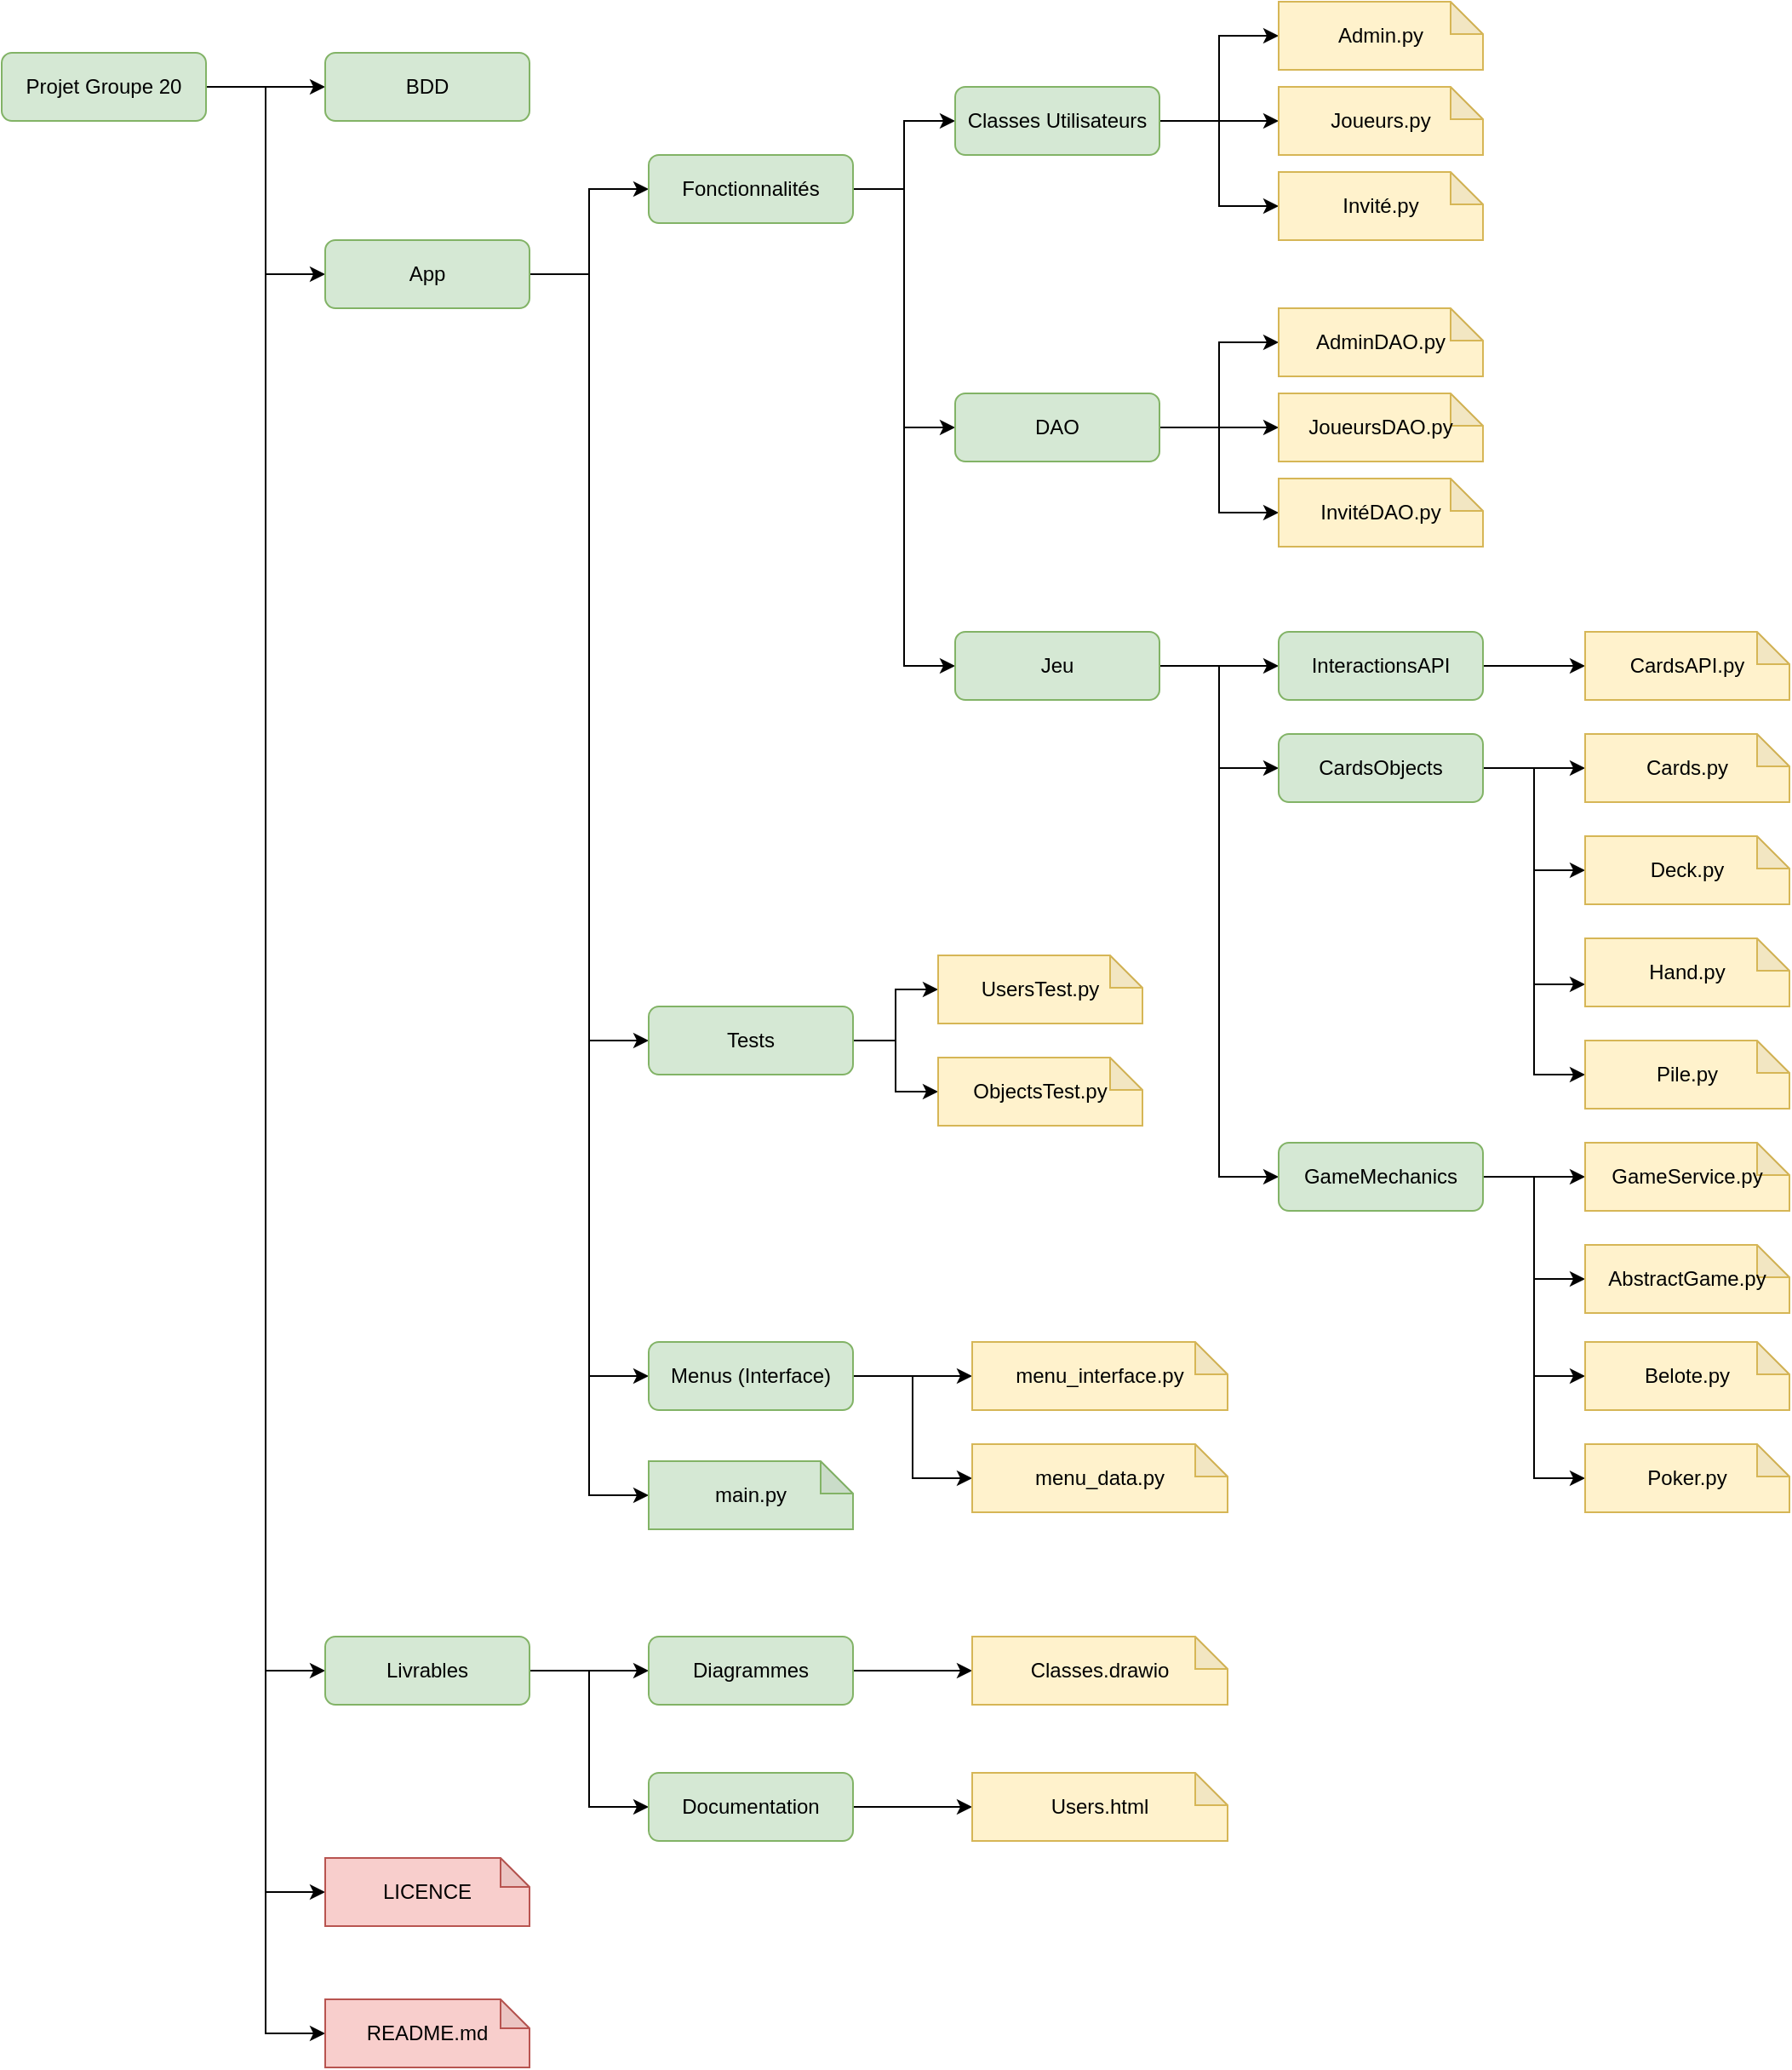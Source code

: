 <mxfile version="13.7.7" type="gitlab">
  <diagram id="L78k47U69HLxivYjufpT" name="Page-1">
    <mxGraphModel dx="1422" dy="833" grid="1" gridSize="10" guides="1" tooltips="1" connect="1" arrows="1" fold="1" page="1" pageScale="1" pageWidth="1169" pageHeight="1654" math="0" shadow="0">
      <root>
        <mxCell id="0" />
        <mxCell id="1" parent="0" />
        <mxCell id="8Qk3gI1zRfMAFnqxJvFZ-7" style="edgeStyle=orthogonalEdgeStyle;rounded=0;orthogonalLoop=1;jettySize=auto;html=1;exitX=1;exitY=0.5;exitDx=0;exitDy=0;entryX=0;entryY=0.5;entryDx=0;entryDy=0;" parent="1" source="8Qk3gI1zRfMAFnqxJvFZ-1" target="8Qk3gI1zRfMAFnqxJvFZ-2" edge="1">
          <mxGeometry relative="1" as="geometry" />
        </mxCell>
        <mxCell id="8Qk3gI1zRfMAFnqxJvFZ-8" style="edgeStyle=orthogonalEdgeStyle;rounded=0;orthogonalLoop=1;jettySize=auto;html=1;exitX=1;exitY=0.5;exitDx=0;exitDy=0;entryX=0;entryY=0.5;entryDx=0;entryDy=0;" parent="1" source="8Qk3gI1zRfMAFnqxJvFZ-1" target="8Qk3gI1zRfMAFnqxJvFZ-3" edge="1">
          <mxGeometry relative="1" as="geometry" />
        </mxCell>
        <mxCell id="8Qk3gI1zRfMAFnqxJvFZ-9" style="edgeStyle=orthogonalEdgeStyle;rounded=0;orthogonalLoop=1;jettySize=auto;html=1;exitX=1;exitY=0.5;exitDx=0;exitDy=0;entryX=0;entryY=0.5;entryDx=0;entryDy=0;" parent="1" source="8Qk3gI1zRfMAFnqxJvFZ-1" target="8Qk3gI1zRfMAFnqxJvFZ-4" edge="1">
          <mxGeometry relative="1" as="geometry" />
        </mxCell>
        <mxCell id="8Qk3gI1zRfMAFnqxJvFZ-20" style="edgeStyle=orthogonalEdgeStyle;rounded=0;orthogonalLoop=1;jettySize=auto;html=1;exitX=1;exitY=0.5;exitDx=0;exitDy=0;entryX=0;entryY=0.5;entryDx=0;entryDy=0;entryPerimeter=0;" parent="1" source="8Qk3gI1zRfMAFnqxJvFZ-1" target="8Qk3gI1zRfMAFnqxJvFZ-19" edge="1">
          <mxGeometry relative="1" as="geometry" />
        </mxCell>
        <mxCell id="3epC_5tGNAp-iQS2bgfX-2" style="edgeStyle=orthogonalEdgeStyle;rounded=0;orthogonalLoop=1;jettySize=auto;html=1;exitX=1;exitY=0.5;exitDx=0;exitDy=0;entryX=0;entryY=0.5;entryDx=0;entryDy=0;entryPerimeter=0;" edge="1" parent="1" source="8Qk3gI1zRfMAFnqxJvFZ-1" target="3epC_5tGNAp-iQS2bgfX-1">
          <mxGeometry relative="1" as="geometry" />
        </mxCell>
        <mxCell id="8Qk3gI1zRfMAFnqxJvFZ-1" value="Projet Groupe 20" style="rounded=1;whiteSpace=wrap;html=1;fillColor=#d5e8d4;strokeColor=#82b366;" parent="1" vertex="1">
          <mxGeometry x="50" y="70" width="120" height="40" as="geometry" />
        </mxCell>
        <mxCell id="8Qk3gI1zRfMAFnqxJvFZ-2" value="BDD" style="rounded=1;whiteSpace=wrap;html=1;fillColor=#d5e8d4;strokeColor=#82b366;" parent="1" vertex="1">
          <mxGeometry x="240" y="70" width="120" height="40" as="geometry" />
        </mxCell>
        <mxCell id="8Qk3gI1zRfMAFnqxJvFZ-21" style="edgeStyle=orthogonalEdgeStyle;rounded=0;orthogonalLoop=1;jettySize=auto;html=1;exitX=1;exitY=0.5;exitDx=0;exitDy=0;entryX=0;entryY=0.5;entryDx=0;entryDy=0;" parent="1" source="8Qk3gI1zRfMAFnqxJvFZ-3" target="8Qk3gI1zRfMAFnqxJvFZ-12" edge="1">
          <mxGeometry relative="1" as="geometry" />
        </mxCell>
        <mxCell id="8Qk3gI1zRfMAFnqxJvFZ-24" style="edgeStyle=orthogonalEdgeStyle;rounded=0;orthogonalLoop=1;jettySize=auto;html=1;exitX=1;exitY=0.5;exitDx=0;exitDy=0;entryX=0;entryY=0.5;entryDx=0;entryDy=0;" parent="1" source="8Qk3gI1zRfMAFnqxJvFZ-3" target="8Qk3gI1zRfMAFnqxJvFZ-16" edge="1">
          <mxGeometry relative="1" as="geometry" />
        </mxCell>
        <mxCell id="8Qk3gI1zRfMAFnqxJvFZ-25" style="edgeStyle=orthogonalEdgeStyle;rounded=0;orthogonalLoop=1;jettySize=auto;html=1;exitX=1;exitY=0.5;exitDx=0;exitDy=0;entryX=0;entryY=0.5;entryDx=0;entryDy=0;entryPerimeter=0;" parent="1" source="8Qk3gI1zRfMAFnqxJvFZ-3" target="8Qk3gI1zRfMAFnqxJvFZ-17" edge="1">
          <mxGeometry relative="1" as="geometry" />
        </mxCell>
        <mxCell id="8Qk3gI1zRfMAFnqxJvFZ-28" style="edgeStyle=orthogonalEdgeStyle;rounded=0;orthogonalLoop=1;jettySize=auto;html=1;exitX=1;exitY=0.5;exitDx=0;exitDy=0;entryX=0;entryY=0.5;entryDx=0;entryDy=0;" parent="1" source="8Qk3gI1zRfMAFnqxJvFZ-3" target="8Qk3gI1zRfMAFnqxJvFZ-14" edge="1">
          <mxGeometry relative="1" as="geometry" />
        </mxCell>
        <mxCell id="8Qk3gI1zRfMAFnqxJvFZ-3" value="App" style="rounded=1;whiteSpace=wrap;html=1;fillColor=#d5e8d4;strokeColor=#82b366;" parent="1" vertex="1">
          <mxGeometry x="240" y="180" width="120" height="40" as="geometry" />
        </mxCell>
        <mxCell id="8Qk3gI1zRfMAFnqxJvFZ-10" style="edgeStyle=orthogonalEdgeStyle;rounded=0;orthogonalLoop=1;jettySize=auto;html=1;exitX=1;exitY=0.5;exitDx=0;exitDy=0;entryX=0;entryY=0.5;entryDx=0;entryDy=0;" parent="1" source="8Qk3gI1zRfMAFnqxJvFZ-4" target="8Qk3gI1zRfMAFnqxJvFZ-5" edge="1">
          <mxGeometry relative="1" as="geometry" />
        </mxCell>
        <mxCell id="8Qk3gI1zRfMAFnqxJvFZ-11" style="edgeStyle=orthogonalEdgeStyle;rounded=0;orthogonalLoop=1;jettySize=auto;html=1;exitX=1;exitY=0.5;exitDx=0;exitDy=0;entryX=0;entryY=0.5;entryDx=0;entryDy=0;" parent="1" source="8Qk3gI1zRfMAFnqxJvFZ-4" target="8Qk3gI1zRfMAFnqxJvFZ-6" edge="1">
          <mxGeometry relative="1" as="geometry" />
        </mxCell>
        <mxCell id="8Qk3gI1zRfMAFnqxJvFZ-4" value="Livrables" style="rounded=1;whiteSpace=wrap;html=1;fillColor=#d5e8d4;strokeColor=#82b366;" parent="1" vertex="1">
          <mxGeometry x="240" y="1000" width="120" height="40" as="geometry" />
        </mxCell>
        <mxCell id="8Qk3gI1zRfMAFnqxJvFZ-43" style="edgeStyle=orthogonalEdgeStyle;rounded=0;orthogonalLoop=1;jettySize=auto;html=1;exitX=1;exitY=0.5;exitDx=0;exitDy=0;entryX=0;entryY=0.5;entryDx=0;entryDy=0;entryPerimeter=0;" parent="1" source="8Qk3gI1zRfMAFnqxJvFZ-5" target="8Qk3gI1zRfMAFnqxJvFZ-42" edge="1">
          <mxGeometry relative="1" as="geometry" />
        </mxCell>
        <mxCell id="8Qk3gI1zRfMAFnqxJvFZ-5" value="Diagrammes" style="rounded=1;whiteSpace=wrap;html=1;fillColor=#d5e8d4;strokeColor=#82b366;" parent="1" vertex="1">
          <mxGeometry x="430" y="1000" width="120" height="40" as="geometry" />
        </mxCell>
        <mxCell id="8Qk3gI1zRfMAFnqxJvFZ-45" style="edgeStyle=orthogonalEdgeStyle;rounded=0;orthogonalLoop=1;jettySize=auto;html=1;exitX=1;exitY=0.5;exitDx=0;exitDy=0;entryX=0;entryY=0.5;entryDx=0;entryDy=0;entryPerimeter=0;" parent="1" source="8Qk3gI1zRfMAFnqxJvFZ-6" target="8Qk3gI1zRfMAFnqxJvFZ-44" edge="1">
          <mxGeometry relative="1" as="geometry" />
        </mxCell>
        <mxCell id="8Qk3gI1zRfMAFnqxJvFZ-6" value="Documentation" style="rounded=1;whiteSpace=wrap;html=1;fillColor=#d5e8d4;strokeColor=#82b366;" parent="1" vertex="1">
          <mxGeometry x="430" y="1080" width="120" height="40" as="geometry" />
        </mxCell>
        <mxCell id="3epC_5tGNAp-iQS2bgfX-10" style="edgeStyle=orthogonalEdgeStyle;rounded=0;orthogonalLoop=1;jettySize=auto;html=1;exitX=1;exitY=0.5;exitDx=0;exitDy=0;entryX=0;entryY=0.5;entryDx=0;entryDy=0;" edge="1" parent="1" source="8Qk3gI1zRfMAFnqxJvFZ-12" target="3epC_5tGNAp-iQS2bgfX-6">
          <mxGeometry relative="1" as="geometry" />
        </mxCell>
        <mxCell id="3epC_5tGNAp-iQS2bgfX-12" style="edgeStyle=orthogonalEdgeStyle;rounded=0;orthogonalLoop=1;jettySize=auto;html=1;exitX=1;exitY=0.5;exitDx=0;exitDy=0;entryX=0;entryY=0.5;entryDx=0;entryDy=0;" edge="1" parent="1" source="8Qk3gI1zRfMAFnqxJvFZ-12" target="3epC_5tGNAp-iQS2bgfX-11">
          <mxGeometry relative="1" as="geometry" />
        </mxCell>
        <mxCell id="3epC_5tGNAp-iQS2bgfX-24" style="edgeStyle=orthogonalEdgeStyle;rounded=0;orthogonalLoop=1;jettySize=auto;html=1;exitX=1;exitY=0.5;exitDx=0;exitDy=0;entryX=0;entryY=0.5;entryDx=0;entryDy=0;" edge="1" parent="1" source="8Qk3gI1zRfMAFnqxJvFZ-12" target="3epC_5tGNAp-iQS2bgfX-21">
          <mxGeometry relative="1" as="geometry" />
        </mxCell>
        <mxCell id="8Qk3gI1zRfMAFnqxJvFZ-12" value="Fonctionnalités" style="rounded=1;whiteSpace=wrap;html=1;fillColor=#d5e8d4;strokeColor=#82b366;" parent="1" vertex="1">
          <mxGeometry x="430" y="130" width="120" height="40" as="geometry" />
        </mxCell>
        <mxCell id="3epC_5tGNAp-iQS2bgfX-51" style="edgeStyle=orthogonalEdgeStyle;rounded=0;orthogonalLoop=1;jettySize=auto;html=1;exitX=1;exitY=0.5;exitDx=0;exitDy=0;entryX=0;entryY=0.5;entryDx=0;entryDy=0;entryPerimeter=0;" edge="1" parent="1" source="8Qk3gI1zRfMAFnqxJvFZ-14" target="3epC_5tGNAp-iQS2bgfX-49">
          <mxGeometry relative="1" as="geometry" />
        </mxCell>
        <mxCell id="3epC_5tGNAp-iQS2bgfX-52" style="edgeStyle=orthogonalEdgeStyle;rounded=0;orthogonalLoop=1;jettySize=auto;html=1;exitX=1;exitY=0.5;exitDx=0;exitDy=0;entryX=0;entryY=0.5;entryDx=0;entryDy=0;entryPerimeter=0;" edge="1" parent="1" source="8Qk3gI1zRfMAFnqxJvFZ-14" target="3epC_5tGNAp-iQS2bgfX-50">
          <mxGeometry relative="1" as="geometry" />
        </mxCell>
        <mxCell id="8Qk3gI1zRfMAFnqxJvFZ-14" value="Tests" style="rounded=1;whiteSpace=wrap;html=1;fillColor=#d5e8d4;strokeColor=#82b366;" parent="1" vertex="1">
          <mxGeometry x="430" y="630" width="120" height="40" as="geometry" />
        </mxCell>
        <mxCell id="8Qk3gI1zRfMAFnqxJvFZ-34" style="edgeStyle=orthogonalEdgeStyle;rounded=0;orthogonalLoop=1;jettySize=auto;html=1;exitX=1;exitY=0.5;exitDx=0;exitDy=0;entryX=0;entryY=0.5;entryDx=0;entryDy=0;entryPerimeter=0;" parent="1" source="8Qk3gI1zRfMAFnqxJvFZ-16" target="8Qk3gI1zRfMAFnqxJvFZ-31" edge="1">
          <mxGeometry relative="1" as="geometry" />
        </mxCell>
        <mxCell id="8Qk3gI1zRfMAFnqxJvFZ-35" style="edgeStyle=orthogonalEdgeStyle;rounded=0;orthogonalLoop=1;jettySize=auto;html=1;exitX=1;exitY=0.5;exitDx=0;exitDy=0;entryX=0;entryY=0.5;entryDx=0;entryDy=0;entryPerimeter=0;" parent="1" source="8Qk3gI1zRfMAFnqxJvFZ-16" target="8Qk3gI1zRfMAFnqxJvFZ-33" edge="1">
          <mxGeometry relative="1" as="geometry" />
        </mxCell>
        <mxCell id="8Qk3gI1zRfMAFnqxJvFZ-16" value="Menus (Interface)" style="rounded=1;whiteSpace=wrap;html=1;fillColor=#d5e8d4;strokeColor=#82b366;" parent="1" vertex="1">
          <mxGeometry x="430" y="827" width="120" height="40" as="geometry" />
        </mxCell>
        <mxCell id="8Qk3gI1zRfMAFnqxJvFZ-17" value="main.py" style="shape=note;whiteSpace=wrap;html=1;backgroundOutline=1;darkOpacity=0.05;size=19;fillColor=#d5e8d4;strokeColor=#82b366;" parent="1" vertex="1">
          <mxGeometry x="430" y="897" width="120" height="40" as="geometry" />
        </mxCell>
        <mxCell id="8Qk3gI1zRfMAFnqxJvFZ-19" value="LICENCE" style="shape=note;whiteSpace=wrap;html=1;backgroundOutline=1;darkOpacity=0.05;size=17;fillColor=#f8cecc;strokeColor=#b85450;" parent="1" vertex="1">
          <mxGeometry x="240" y="1130" width="120" height="40" as="geometry" />
        </mxCell>
        <mxCell id="8Qk3gI1zRfMAFnqxJvFZ-31" value="menu_interface.py" style="shape=note;whiteSpace=wrap;html=1;backgroundOutline=1;darkOpacity=0.05;size=19;fillColor=#fff2cc;strokeColor=#d6b656;" parent="1" vertex="1">
          <mxGeometry x="620" y="827" width="150" height="40" as="geometry" />
        </mxCell>
        <mxCell id="8Qk3gI1zRfMAFnqxJvFZ-33" value="menu_data.py" style="shape=note;whiteSpace=wrap;html=1;backgroundOutline=1;darkOpacity=0.05;size=19;fillColor=#fff2cc;strokeColor=#d6b656;" parent="1" vertex="1">
          <mxGeometry x="620" y="887" width="150" height="40" as="geometry" />
        </mxCell>
        <mxCell id="8Qk3gI1zRfMAFnqxJvFZ-42" value="Classes.drawio" style="shape=note;whiteSpace=wrap;html=1;backgroundOutline=1;darkOpacity=0.05;size=19;fillColor=#fff2cc;strokeColor=#d6b656;" parent="1" vertex="1">
          <mxGeometry x="620" y="1000" width="150" height="40" as="geometry" />
        </mxCell>
        <mxCell id="8Qk3gI1zRfMAFnqxJvFZ-44" value="Users.html" style="shape=note;whiteSpace=wrap;html=1;backgroundOutline=1;darkOpacity=0.05;size=19;fillColor=#fff2cc;strokeColor=#d6b656;" parent="1" vertex="1">
          <mxGeometry x="620" y="1080" width="150" height="40" as="geometry" />
        </mxCell>
        <mxCell id="3epC_5tGNAp-iQS2bgfX-1" value="README.md" style="shape=note;whiteSpace=wrap;html=1;backgroundOutline=1;darkOpacity=0.05;size=17;fillColor=#f8cecc;strokeColor=#b85450;" vertex="1" parent="1">
          <mxGeometry x="240" y="1213" width="120" height="40" as="geometry" />
        </mxCell>
        <mxCell id="3epC_5tGNAp-iQS2bgfX-3" style="edgeStyle=orthogonalEdgeStyle;rounded=0;orthogonalLoop=1;jettySize=auto;html=1;exitX=1;exitY=0.5;exitDx=0;exitDy=0;entryX=0;entryY=0.5;entryDx=0;entryDy=0;entryPerimeter=0;" edge="1" parent="1" source="3epC_5tGNAp-iQS2bgfX-6" target="3epC_5tGNAp-iQS2bgfX-8">
          <mxGeometry relative="1" as="geometry">
            <mxPoint x="800" y="90" as="targetPoint" />
          </mxGeometry>
        </mxCell>
        <mxCell id="3epC_5tGNAp-iQS2bgfX-5" style="edgeStyle=orthogonalEdgeStyle;rounded=0;orthogonalLoop=1;jettySize=auto;html=1;exitX=1;exitY=0.5;exitDx=0;exitDy=0;entryX=0;entryY=0.5;entryDx=0;entryDy=0;entryPerimeter=0;" edge="1" parent="1" source="3epC_5tGNAp-iQS2bgfX-6" target="3epC_5tGNAp-iQS2bgfX-9">
          <mxGeometry relative="1" as="geometry" />
        </mxCell>
        <mxCell id="3epC_5tGNAp-iQS2bgfX-14" style="edgeStyle=orthogonalEdgeStyle;rounded=0;orthogonalLoop=1;jettySize=auto;html=1;exitX=1;exitY=0.5;exitDx=0;exitDy=0;entryX=0;entryY=0.5;entryDx=0;entryDy=0;entryPerimeter=0;" edge="1" parent="1" source="3epC_5tGNAp-iQS2bgfX-6" target="3epC_5tGNAp-iQS2bgfX-13">
          <mxGeometry relative="1" as="geometry" />
        </mxCell>
        <mxCell id="3epC_5tGNAp-iQS2bgfX-6" value="Classes Utilisateurs" style="rounded=1;whiteSpace=wrap;html=1;fillColor=#d5e8d4;strokeColor=#82b366;" vertex="1" parent="1">
          <mxGeometry x="610" y="90" width="120" height="40" as="geometry" />
        </mxCell>
        <mxCell id="3epC_5tGNAp-iQS2bgfX-8" value="Joueurs.py" style="shape=note;whiteSpace=wrap;html=1;backgroundOutline=1;darkOpacity=0.05;size=19;fillColor=#fff2cc;strokeColor=#d6b656;" vertex="1" parent="1">
          <mxGeometry x="800" y="90" width="120" height="40" as="geometry" />
        </mxCell>
        <mxCell id="3epC_5tGNAp-iQS2bgfX-9" value="Invité.py" style="shape=note;whiteSpace=wrap;html=1;backgroundOutline=1;darkOpacity=0.05;size=19;fillColor=#fff2cc;strokeColor=#d6b656;" vertex="1" parent="1">
          <mxGeometry x="800" y="140" width="120" height="40" as="geometry" />
        </mxCell>
        <mxCell id="3epC_5tGNAp-iQS2bgfX-18" style="edgeStyle=orthogonalEdgeStyle;rounded=0;orthogonalLoop=1;jettySize=auto;html=1;exitX=1;exitY=0.5;exitDx=0;exitDy=0;entryX=0;entryY=0.5;entryDx=0;entryDy=0;entryPerimeter=0;" edge="1" parent="1" source="3epC_5tGNAp-iQS2bgfX-11" target="3epC_5tGNAp-iQS2bgfX-15">
          <mxGeometry relative="1" as="geometry" />
        </mxCell>
        <mxCell id="3epC_5tGNAp-iQS2bgfX-19" style="edgeStyle=orthogonalEdgeStyle;rounded=0;orthogonalLoop=1;jettySize=auto;html=1;exitX=1;exitY=0.5;exitDx=0;exitDy=0;entryX=0;entryY=0.5;entryDx=0;entryDy=0;entryPerimeter=0;" edge="1" parent="1" source="3epC_5tGNAp-iQS2bgfX-11" target="3epC_5tGNAp-iQS2bgfX-17">
          <mxGeometry relative="1" as="geometry" />
        </mxCell>
        <mxCell id="3epC_5tGNAp-iQS2bgfX-20" style="edgeStyle=orthogonalEdgeStyle;rounded=0;orthogonalLoop=1;jettySize=auto;html=1;exitX=1;exitY=0.5;exitDx=0;exitDy=0;entryX=0;entryY=0.5;entryDx=0;entryDy=0;entryPerimeter=0;" edge="1" parent="1" source="3epC_5tGNAp-iQS2bgfX-11" target="3epC_5tGNAp-iQS2bgfX-16">
          <mxGeometry relative="1" as="geometry" />
        </mxCell>
        <mxCell id="3epC_5tGNAp-iQS2bgfX-11" value="DAO" style="rounded=1;whiteSpace=wrap;html=1;fillColor=#d5e8d4;strokeColor=#82b366;" vertex="1" parent="1">
          <mxGeometry x="610" y="270" width="120" height="40" as="geometry" />
        </mxCell>
        <mxCell id="3epC_5tGNAp-iQS2bgfX-13" value="Admin.py" style="shape=note;whiteSpace=wrap;html=1;backgroundOutline=1;darkOpacity=0.05;size=19;fillColor=#fff2cc;strokeColor=#d6b656;" vertex="1" parent="1">
          <mxGeometry x="800" y="40" width="120" height="40" as="geometry" />
        </mxCell>
        <mxCell id="3epC_5tGNAp-iQS2bgfX-15" value="JoueursDAO.py" style="shape=note;whiteSpace=wrap;html=1;backgroundOutline=1;darkOpacity=0.05;size=19;fillColor=#fff2cc;strokeColor=#d6b656;" vertex="1" parent="1">
          <mxGeometry x="800" y="270" width="120" height="40" as="geometry" />
        </mxCell>
        <mxCell id="3epC_5tGNAp-iQS2bgfX-16" value="InvitéDAO.py" style="shape=note;whiteSpace=wrap;html=1;backgroundOutline=1;darkOpacity=0.05;size=19;fillColor=#fff2cc;strokeColor=#d6b656;" vertex="1" parent="1">
          <mxGeometry x="800" y="320" width="120" height="40" as="geometry" />
        </mxCell>
        <mxCell id="3epC_5tGNAp-iQS2bgfX-17" value="AdminDAO.py" style="shape=note;whiteSpace=wrap;html=1;backgroundOutline=1;darkOpacity=0.05;size=19;fillColor=#fff2cc;strokeColor=#d6b656;" vertex="1" parent="1">
          <mxGeometry x="800" y="220" width="120" height="40" as="geometry" />
        </mxCell>
        <mxCell id="3epC_5tGNAp-iQS2bgfX-23" style="edgeStyle=orthogonalEdgeStyle;rounded=0;orthogonalLoop=1;jettySize=auto;html=1;exitX=1;exitY=0.5;exitDx=0;exitDy=0;" edge="1" parent="1" source="3epC_5tGNAp-iQS2bgfX-21" target="3epC_5tGNAp-iQS2bgfX-22">
          <mxGeometry relative="1" as="geometry" />
        </mxCell>
        <mxCell id="3epC_5tGNAp-iQS2bgfX-28" style="edgeStyle=orthogonalEdgeStyle;rounded=0;orthogonalLoop=1;jettySize=auto;html=1;exitX=1;exitY=0.5;exitDx=0;exitDy=0;entryX=0;entryY=0.5;entryDx=0;entryDy=0;" edge="1" parent="1" source="3epC_5tGNAp-iQS2bgfX-21" target="3epC_5tGNAp-iQS2bgfX-27">
          <mxGeometry relative="1" as="geometry" />
        </mxCell>
        <mxCell id="3epC_5tGNAp-iQS2bgfX-39" style="edgeStyle=orthogonalEdgeStyle;rounded=0;orthogonalLoop=1;jettySize=auto;html=1;exitX=1;exitY=0.5;exitDx=0;exitDy=0;entryX=0;entryY=0.5;entryDx=0;entryDy=0;" edge="1" parent="1" source="3epC_5tGNAp-iQS2bgfX-21" target="3epC_5tGNAp-iQS2bgfX-38">
          <mxGeometry relative="1" as="geometry" />
        </mxCell>
        <mxCell id="3epC_5tGNAp-iQS2bgfX-21" value="Jeu" style="rounded=1;whiteSpace=wrap;html=1;fillColor=#d5e8d4;strokeColor=#82b366;" vertex="1" parent="1">
          <mxGeometry x="610" y="410" width="120" height="40" as="geometry" />
        </mxCell>
        <mxCell id="3epC_5tGNAp-iQS2bgfX-26" style="edgeStyle=orthogonalEdgeStyle;rounded=0;orthogonalLoop=1;jettySize=auto;html=1;exitX=1;exitY=0.5;exitDx=0;exitDy=0;entryX=0;entryY=0.5;entryDx=0;entryDy=0;entryPerimeter=0;" edge="1" parent="1" source="3epC_5tGNAp-iQS2bgfX-22" target="3epC_5tGNAp-iQS2bgfX-25">
          <mxGeometry relative="1" as="geometry" />
        </mxCell>
        <mxCell id="3epC_5tGNAp-iQS2bgfX-22" value="InteractionsAPI" style="rounded=1;whiteSpace=wrap;html=1;fillColor=#d5e8d4;strokeColor=#82b366;" vertex="1" parent="1">
          <mxGeometry x="800" y="410" width="120" height="40" as="geometry" />
        </mxCell>
        <mxCell id="3epC_5tGNAp-iQS2bgfX-25" value="CardsAPI.py" style="shape=note;whiteSpace=wrap;html=1;backgroundOutline=1;darkOpacity=0.05;size=19;fillColor=#fff2cc;strokeColor=#d6b656;" vertex="1" parent="1">
          <mxGeometry x="980" y="410" width="120" height="40" as="geometry" />
        </mxCell>
        <mxCell id="3epC_5tGNAp-iQS2bgfX-32" style="edgeStyle=orthogonalEdgeStyle;rounded=0;orthogonalLoop=1;jettySize=auto;html=1;exitX=1;exitY=0.5;exitDx=0;exitDy=0;entryX=0;entryY=0.5;entryDx=0;entryDy=0;entryPerimeter=0;" edge="1" parent="1" source="3epC_5tGNAp-iQS2bgfX-27" target="3epC_5tGNAp-iQS2bgfX-30">
          <mxGeometry relative="1" as="geometry" />
        </mxCell>
        <mxCell id="3epC_5tGNAp-iQS2bgfX-33" style="edgeStyle=orthogonalEdgeStyle;rounded=0;orthogonalLoop=1;jettySize=auto;html=1;exitX=1;exitY=0.5;exitDx=0;exitDy=0;entryX=0;entryY=0.5;entryDx=0;entryDy=0;entryPerimeter=0;" edge="1" parent="1" source="3epC_5tGNAp-iQS2bgfX-27" target="3epC_5tGNAp-iQS2bgfX-31">
          <mxGeometry relative="1" as="geometry" />
        </mxCell>
        <mxCell id="3epC_5tGNAp-iQS2bgfX-36" style="edgeStyle=orthogonalEdgeStyle;rounded=0;orthogonalLoop=1;jettySize=auto;html=1;exitX=1;exitY=0.5;exitDx=0;exitDy=0;entryX=0;entryY=0.5;entryDx=0;entryDy=0;entryPerimeter=0;" edge="1" parent="1" source="3epC_5tGNAp-iQS2bgfX-27" target="3epC_5tGNAp-iQS2bgfX-35">
          <mxGeometry relative="1" as="geometry" />
        </mxCell>
        <mxCell id="3epC_5tGNAp-iQS2bgfX-37" style="edgeStyle=orthogonalEdgeStyle;rounded=0;orthogonalLoop=1;jettySize=auto;html=1;exitX=1;exitY=0.5;exitDx=0;exitDy=0;entryX=0;entryY=0.675;entryDx=0;entryDy=0;entryPerimeter=0;" edge="1" parent="1" source="3epC_5tGNAp-iQS2bgfX-27" target="3epC_5tGNAp-iQS2bgfX-34">
          <mxGeometry relative="1" as="geometry" />
        </mxCell>
        <mxCell id="3epC_5tGNAp-iQS2bgfX-27" value="CardsObjects" style="rounded=1;whiteSpace=wrap;html=1;fillColor=#d5e8d4;strokeColor=#82b366;" vertex="1" parent="1">
          <mxGeometry x="800" y="470" width="120" height="40" as="geometry" />
        </mxCell>
        <mxCell id="3epC_5tGNAp-iQS2bgfX-30" value="Cards.py" style="shape=note;whiteSpace=wrap;html=1;backgroundOutline=1;darkOpacity=0.05;size=19;fillColor=#fff2cc;strokeColor=#d6b656;" vertex="1" parent="1">
          <mxGeometry x="980" y="470" width="120" height="40" as="geometry" />
        </mxCell>
        <mxCell id="3epC_5tGNAp-iQS2bgfX-31" value="Deck.py" style="shape=note;whiteSpace=wrap;html=1;backgroundOutline=1;darkOpacity=0.05;size=19;fillColor=#fff2cc;strokeColor=#d6b656;" vertex="1" parent="1">
          <mxGeometry x="980" y="530" width="120" height="40" as="geometry" />
        </mxCell>
        <mxCell id="3epC_5tGNAp-iQS2bgfX-34" value="Hand.py" style="shape=note;whiteSpace=wrap;html=1;backgroundOutline=1;darkOpacity=0.05;size=19;fillColor=#fff2cc;strokeColor=#d6b656;" vertex="1" parent="1">
          <mxGeometry x="980" y="590" width="120" height="40" as="geometry" />
        </mxCell>
        <mxCell id="3epC_5tGNAp-iQS2bgfX-35" value="Pile.py" style="shape=note;whiteSpace=wrap;html=1;backgroundOutline=1;darkOpacity=0.05;size=19;fillColor=#fff2cc;strokeColor=#d6b656;" vertex="1" parent="1">
          <mxGeometry x="980" y="650" width="120" height="40" as="geometry" />
        </mxCell>
        <mxCell id="3epC_5tGNAp-iQS2bgfX-44" style="edgeStyle=orthogonalEdgeStyle;rounded=0;orthogonalLoop=1;jettySize=auto;html=1;exitX=1;exitY=0.5;exitDx=0;exitDy=0;entryX=0;entryY=0.5;entryDx=0;entryDy=0;entryPerimeter=0;" edge="1" parent="1" source="3epC_5tGNAp-iQS2bgfX-38" target="3epC_5tGNAp-iQS2bgfX-40">
          <mxGeometry relative="1" as="geometry" />
        </mxCell>
        <mxCell id="3epC_5tGNAp-iQS2bgfX-45" style="edgeStyle=orthogonalEdgeStyle;rounded=0;orthogonalLoop=1;jettySize=auto;html=1;exitX=1;exitY=0.5;exitDx=0;exitDy=0;entryX=0;entryY=0.5;entryDx=0;entryDy=0;entryPerimeter=0;" edge="1" parent="1" source="3epC_5tGNAp-iQS2bgfX-38" target="3epC_5tGNAp-iQS2bgfX-41">
          <mxGeometry relative="1" as="geometry" />
        </mxCell>
        <mxCell id="3epC_5tGNAp-iQS2bgfX-46" style="edgeStyle=orthogonalEdgeStyle;rounded=0;orthogonalLoop=1;jettySize=auto;html=1;exitX=1;exitY=0.5;exitDx=0;exitDy=0;entryX=0;entryY=0.5;entryDx=0;entryDy=0;entryPerimeter=0;" edge="1" parent="1" source="3epC_5tGNAp-iQS2bgfX-38" target="3epC_5tGNAp-iQS2bgfX-42">
          <mxGeometry relative="1" as="geometry" />
        </mxCell>
        <mxCell id="3epC_5tGNAp-iQS2bgfX-47" style="edgeStyle=orthogonalEdgeStyle;rounded=0;orthogonalLoop=1;jettySize=auto;html=1;exitX=1;exitY=0.5;exitDx=0;exitDy=0;entryX=0;entryY=0.5;entryDx=0;entryDy=0;entryPerimeter=0;" edge="1" parent="1" source="3epC_5tGNAp-iQS2bgfX-38" target="3epC_5tGNAp-iQS2bgfX-43">
          <mxGeometry relative="1" as="geometry" />
        </mxCell>
        <mxCell id="3epC_5tGNAp-iQS2bgfX-38" value="GameMechanics" style="rounded=1;whiteSpace=wrap;html=1;fillColor=#d5e8d4;strokeColor=#82b366;" vertex="1" parent="1">
          <mxGeometry x="800" y="710" width="120" height="40" as="geometry" />
        </mxCell>
        <mxCell id="3epC_5tGNAp-iQS2bgfX-40" value="GameService.py" style="shape=note;whiteSpace=wrap;html=1;backgroundOutline=1;darkOpacity=0.05;size=19;fillColor=#fff2cc;strokeColor=#d6b656;" vertex="1" parent="1">
          <mxGeometry x="980" y="710" width="120" height="40" as="geometry" />
        </mxCell>
        <mxCell id="3epC_5tGNAp-iQS2bgfX-41" value="AbstractGame.py" style="shape=note;whiteSpace=wrap;html=1;backgroundOutline=1;darkOpacity=0.05;size=19;fillColor=#fff2cc;strokeColor=#d6b656;" vertex="1" parent="1">
          <mxGeometry x="980" y="770" width="120" height="40" as="geometry" />
        </mxCell>
        <mxCell id="3epC_5tGNAp-iQS2bgfX-42" value="Belote.py" style="shape=note;whiteSpace=wrap;html=1;backgroundOutline=1;darkOpacity=0.05;size=19;fillColor=#fff2cc;strokeColor=#d6b656;" vertex="1" parent="1">
          <mxGeometry x="980" y="827" width="120" height="40" as="geometry" />
        </mxCell>
        <mxCell id="3epC_5tGNAp-iQS2bgfX-43" value="Poker.py" style="shape=note;whiteSpace=wrap;html=1;backgroundOutline=1;darkOpacity=0.05;size=19;fillColor=#fff2cc;strokeColor=#d6b656;" vertex="1" parent="1">
          <mxGeometry x="980" y="887" width="120" height="40" as="geometry" />
        </mxCell>
        <mxCell id="3epC_5tGNAp-iQS2bgfX-49" value="UsersTest.py" style="shape=note;whiteSpace=wrap;html=1;backgroundOutline=1;darkOpacity=0.05;size=19;fillColor=#fff2cc;strokeColor=#d6b656;" vertex="1" parent="1">
          <mxGeometry x="600" y="600" width="120" height="40" as="geometry" />
        </mxCell>
        <mxCell id="3epC_5tGNAp-iQS2bgfX-50" value="ObjectsTest.py" style="shape=note;whiteSpace=wrap;html=1;backgroundOutline=1;darkOpacity=0.05;size=19;fillColor=#fff2cc;strokeColor=#d6b656;" vertex="1" parent="1">
          <mxGeometry x="600" y="660" width="120" height="40" as="geometry" />
        </mxCell>
      </root>
    </mxGraphModel>
  </diagram>
</mxfile>
